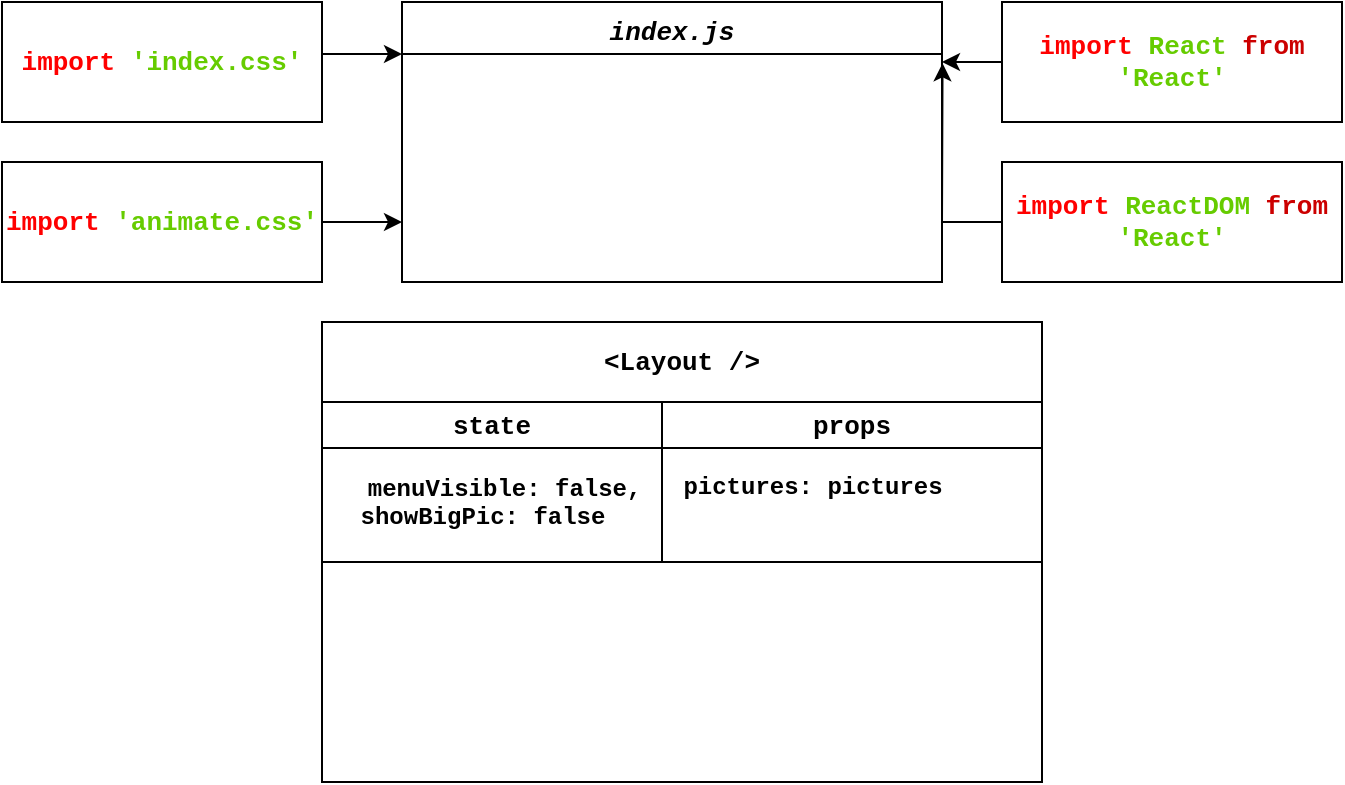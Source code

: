 <mxfile version="24.7.13">
  <diagram id="C5RBs43oDa-KdzZeNtuy" name="Page-1">
    <mxGraphModel dx="750" dy="418" grid="1" gridSize="10" guides="1" tooltips="1" connect="1" arrows="1" fold="1" page="1" pageScale="1" pageWidth="827" pageHeight="1169" math="0" shadow="0">
      <root>
        <mxCell id="WIyWlLk6GJQsqaUBKTNV-0" />
        <mxCell id="WIyWlLk6GJQsqaUBKTNV-1" parent="WIyWlLk6GJQsqaUBKTNV-0" />
        <mxCell id="zkfFHV4jXpPFQw0GAbJ--0" value="index.js" style="swimlane;fontStyle=3;align=center;verticalAlign=top;childLayout=stackLayout;horizontal=1;startSize=26;horizontalStack=0;resizeParent=1;resizeLast=0;collapsible=1;marginBottom=0;rounded=0;shadow=0;strokeWidth=1;fontFamily=Courier New;fontSize=13;" parent="WIyWlLk6GJQsqaUBKTNV-1" vertex="1">
          <mxGeometry x="360" y="40" width="270" height="140" as="geometry">
            <mxRectangle x="230" y="140" width="160" height="26" as="alternateBounds" />
          </mxGeometry>
        </mxCell>
        <mxCell id="UJyE6CEMqUMOk0vlTQf--17" value="" style="endArrow=classic;html=1;rounded=0;entryX=0;entryY=0.923;entryDx=0;entryDy=0;entryPerimeter=0;fontFamily=Courier New;fontStyle=1;fontSize=13;" edge="1" parent="zkfFHV4jXpPFQw0GAbJ--0">
          <mxGeometry width="50" height="50" relative="1" as="geometry">
            <mxPoint x="-40" y="26" as="sourcePoint" />
            <mxPoint y="25.998" as="targetPoint" />
          </mxGeometry>
        </mxCell>
        <mxCell id="UJyE6CEMqUMOk0vlTQf--1" value="&lt;font style=&quot;font-size: 13px;&quot;&gt;&lt;span style=&quot;font-size: 13px;&quot;&gt;&lt;font style=&quot;font-size: 13px;&quot; color=&quot;#ff0000&quot;&gt;import&lt;/font&gt;&lt;font style=&quot;font-size: 13px;&quot; color=&quot;#66cc00&quot;&gt; React &lt;/font&gt;&lt;font style=&quot;font-size: 13px;&quot; color=&quot;#cc0000&quot;&gt;from&lt;/font&gt;&lt;font style=&quot;font-size: 13px;&quot; color=&quot;#66cc00&quot;&gt; &#39;React&#39;&lt;/font&gt;&lt;/span&gt;&lt;/font&gt;" style="rounded=0;whiteSpace=wrap;html=1;fontFamily=Courier New;fontStyle=1;fontSize=13;" vertex="1" parent="WIyWlLk6GJQsqaUBKTNV-1">
          <mxGeometry x="660" y="40" width="170" height="60" as="geometry" />
        </mxCell>
        <mxCell id="UJyE6CEMqUMOk0vlTQf--4" value="" style="endArrow=classic;html=1;rounded=0;exitX=0;exitY=0.5;exitDx=0;exitDy=0;fontFamily=Courier New;fontStyle=1;fontSize=13;" edge="1" parent="WIyWlLk6GJQsqaUBKTNV-1" source="UJyE6CEMqUMOk0vlTQf--1">
          <mxGeometry width="50" height="50" relative="1" as="geometry">
            <mxPoint x="388" y="180" as="sourcePoint" />
            <mxPoint x="630" y="70" as="targetPoint" />
            <Array as="points" />
          </mxGeometry>
        </mxCell>
        <mxCell id="UJyE6CEMqUMOk0vlTQf--6" value="&lt;font style=&quot;font-size: 13px;&quot;&gt;&lt;span style=&quot;font-size: 13px;&quot;&gt;&lt;font style=&quot;font-size: 13px;&quot; color=&quot;#ff0000&quot;&gt;import&lt;/font&gt;&lt;font style=&quot;font-size: 13px;&quot; color=&quot;#66cc00&quot;&gt; ReactDOM&amp;nbsp;&lt;/font&gt;&lt;font style=&quot;font-size: 13px;&quot; color=&quot;#cc0000&quot;&gt;from&lt;/font&gt;&lt;font style=&quot;font-size: 13px;&quot; color=&quot;#66cc00&quot;&gt; &#39;React&#39;&lt;/font&gt;&lt;/span&gt;&lt;/font&gt;" style="rounded=0;whiteSpace=wrap;html=1;fontFamily=Courier New;fontStyle=1;fontSize=13;" vertex="1" parent="WIyWlLk6GJQsqaUBKTNV-1">
          <mxGeometry x="660" y="120" width="170" height="60" as="geometry" />
        </mxCell>
        <mxCell id="UJyE6CEMqUMOk0vlTQf--7" value="" style="endArrow=classic;html=1;rounded=0;exitX=0;exitY=0.5;exitDx=0;exitDy=0;entryX=1.001;entryY=-0.129;entryDx=0;entryDy=0;entryPerimeter=0;fontFamily=Courier New;fontStyle=1;fontSize=13;" edge="1" parent="WIyWlLk6GJQsqaUBKTNV-1" source="UJyE6CEMqUMOk0vlTQf--6">
          <mxGeometry width="50" height="50" relative="1" as="geometry">
            <mxPoint x="1020" y="80" as="sourcePoint" />
            <mxPoint x="630.27" y="70.646" as="targetPoint" />
            <Array as="points">
              <mxPoint x="630" y="150" />
            </Array>
          </mxGeometry>
        </mxCell>
        <mxCell id="UJyE6CEMqUMOk0vlTQf--8" value="&lt;font style=&quot;font-size: 13px;&quot;&gt;&lt;span style=&quot;font-size: 13px;&quot;&gt;&lt;font style=&quot;font-size: 13px;&quot; color=&quot;#ff0000&quot;&gt;import&lt;/font&gt;&lt;font style=&quot;font-size: 13px;&quot; color=&quot;#66cc00&quot;&gt;&amp;nbsp;&#39;index.css&#39;&lt;/font&gt;&lt;/span&gt;&lt;/font&gt;" style="rounded=0;whiteSpace=wrap;html=1;fontFamily=Courier New;fontStyle=1;fontSize=13;" vertex="1" parent="WIyWlLk6GJQsqaUBKTNV-1">
          <mxGeometry x="160" y="40" width="160" height="60" as="geometry" />
        </mxCell>
        <mxCell id="UJyE6CEMqUMOk0vlTQf--18" value="&lt;font style=&quot;font-size: 13px;&quot;&gt;&lt;span style=&quot;font-size: 13px;&quot;&gt;&lt;font style=&quot;font-size: 13px;&quot; color=&quot;#ff0000&quot;&gt;import&lt;/font&gt;&lt;font style=&quot;font-size: 13px;&quot; color=&quot;#66cc00&quot;&gt;&amp;nbsp;&#39;animate.css&#39;&lt;/font&gt;&lt;/span&gt;&lt;/font&gt;" style="rounded=0;whiteSpace=wrap;html=1;fontFamily=Courier New;fontStyle=1;fontSize=13;" vertex="1" parent="WIyWlLk6GJQsqaUBKTNV-1">
          <mxGeometry x="160" y="120" width="160" height="60" as="geometry" />
        </mxCell>
        <mxCell id="UJyE6CEMqUMOk0vlTQf--19" value="" style="endArrow=classic;html=1;rounded=0;entryX=0;entryY=0.923;entryDx=0;entryDy=0;entryPerimeter=0;fontFamily=Courier New;fontStyle=1;fontSize=13;" edge="1" parent="WIyWlLk6GJQsqaUBKTNV-1">
          <mxGeometry width="50" height="50" relative="1" as="geometry">
            <mxPoint x="320" y="150" as="sourcePoint" />
            <mxPoint x="360" y="149.998" as="targetPoint" />
          </mxGeometry>
        </mxCell>
        <mxCell id="UJyE6CEMqUMOk0vlTQf--21" value="&lt;font style=&quot;font-size: 13px;&quot;&gt;&lt;span style=&quot;font-size: 13px;&quot;&gt;&amp;lt;Layout /&amp;gt;&lt;/span&gt;&lt;/font&gt;" style="swimlane;fontStyle=1;childLayout=stackLayout;horizontal=1;startSize=40;horizontalStack=0;resizeParent=1;resizeParentMax=0;resizeLast=0;collapsible=1;marginBottom=0;whiteSpace=wrap;html=1;fontFamily=Courier New;fontSize=13;" vertex="1" parent="WIyWlLk6GJQsqaUBKTNV-1">
          <mxGeometry x="320" y="200" width="360" height="230" as="geometry" />
        </mxCell>
        <mxCell id="UJyE6CEMqUMOk0vlTQf--31" value="" style="rounded=0;whiteSpace=wrap;html=1;align=left;fontFamily=Courier New;fontStyle=1;fontSize=13;" vertex="1" parent="WIyWlLk6GJQsqaUBKTNV-1">
          <mxGeometry x="320" y="240" width="360" height="20" as="geometry" />
        </mxCell>
        <mxCell id="UJyE6CEMqUMOk0vlTQf--32" value="state" style="swimlane;whiteSpace=wrap;html=1;fontFamily=Courier New;fontStyle=1;fontSize=13;" vertex="1" parent="WIyWlLk6GJQsqaUBKTNV-1">
          <mxGeometry x="320" y="240" width="170" height="80" as="geometry" />
        </mxCell>
        <mxCell id="UJyE6CEMqUMOk0vlTQf--36" value="&amp;nbsp; &amp;nbsp;menuVisible: false,&lt;div&gt;&lt;span style=&quot;background-color: initial;&quot;&gt;showBigPic: false&lt;/span&gt;&lt;div&gt;&lt;div&gt;&lt;br&gt;&lt;/div&gt;&lt;/div&gt;&lt;/div&gt;" style="text;html=1;align=center;verticalAlign=middle;resizable=0;points=[];autosize=1;strokeColor=none;fillColor=none;fontStyle=1;fontFamily=Courier New;" vertex="1" parent="UJyE6CEMqUMOk0vlTQf--32">
          <mxGeometry x="-10" y="28" width="180" height="60" as="geometry" />
        </mxCell>
        <mxCell id="UJyE6CEMqUMOk0vlTQf--33" value="props" style="swimlane;whiteSpace=wrap;html=1;fontFamily=Courier New;fontStyle=1;fontSize=13;" vertex="1" parent="WIyWlLk6GJQsqaUBKTNV-1">
          <mxGeometry x="490" y="240" width="190" height="80" as="geometry" />
        </mxCell>
        <mxCell id="UJyE6CEMqUMOk0vlTQf--35" value="pictures: pictures" style="text;html=1;align=center;verticalAlign=middle;resizable=0;points=[];autosize=1;strokeColor=none;fillColor=none;fontFamily=Courier New;fontStyle=1" vertex="1" parent="UJyE6CEMqUMOk0vlTQf--33">
          <mxGeometry y="28" width="150" height="30" as="geometry" />
        </mxCell>
      </root>
    </mxGraphModel>
  </diagram>
</mxfile>
